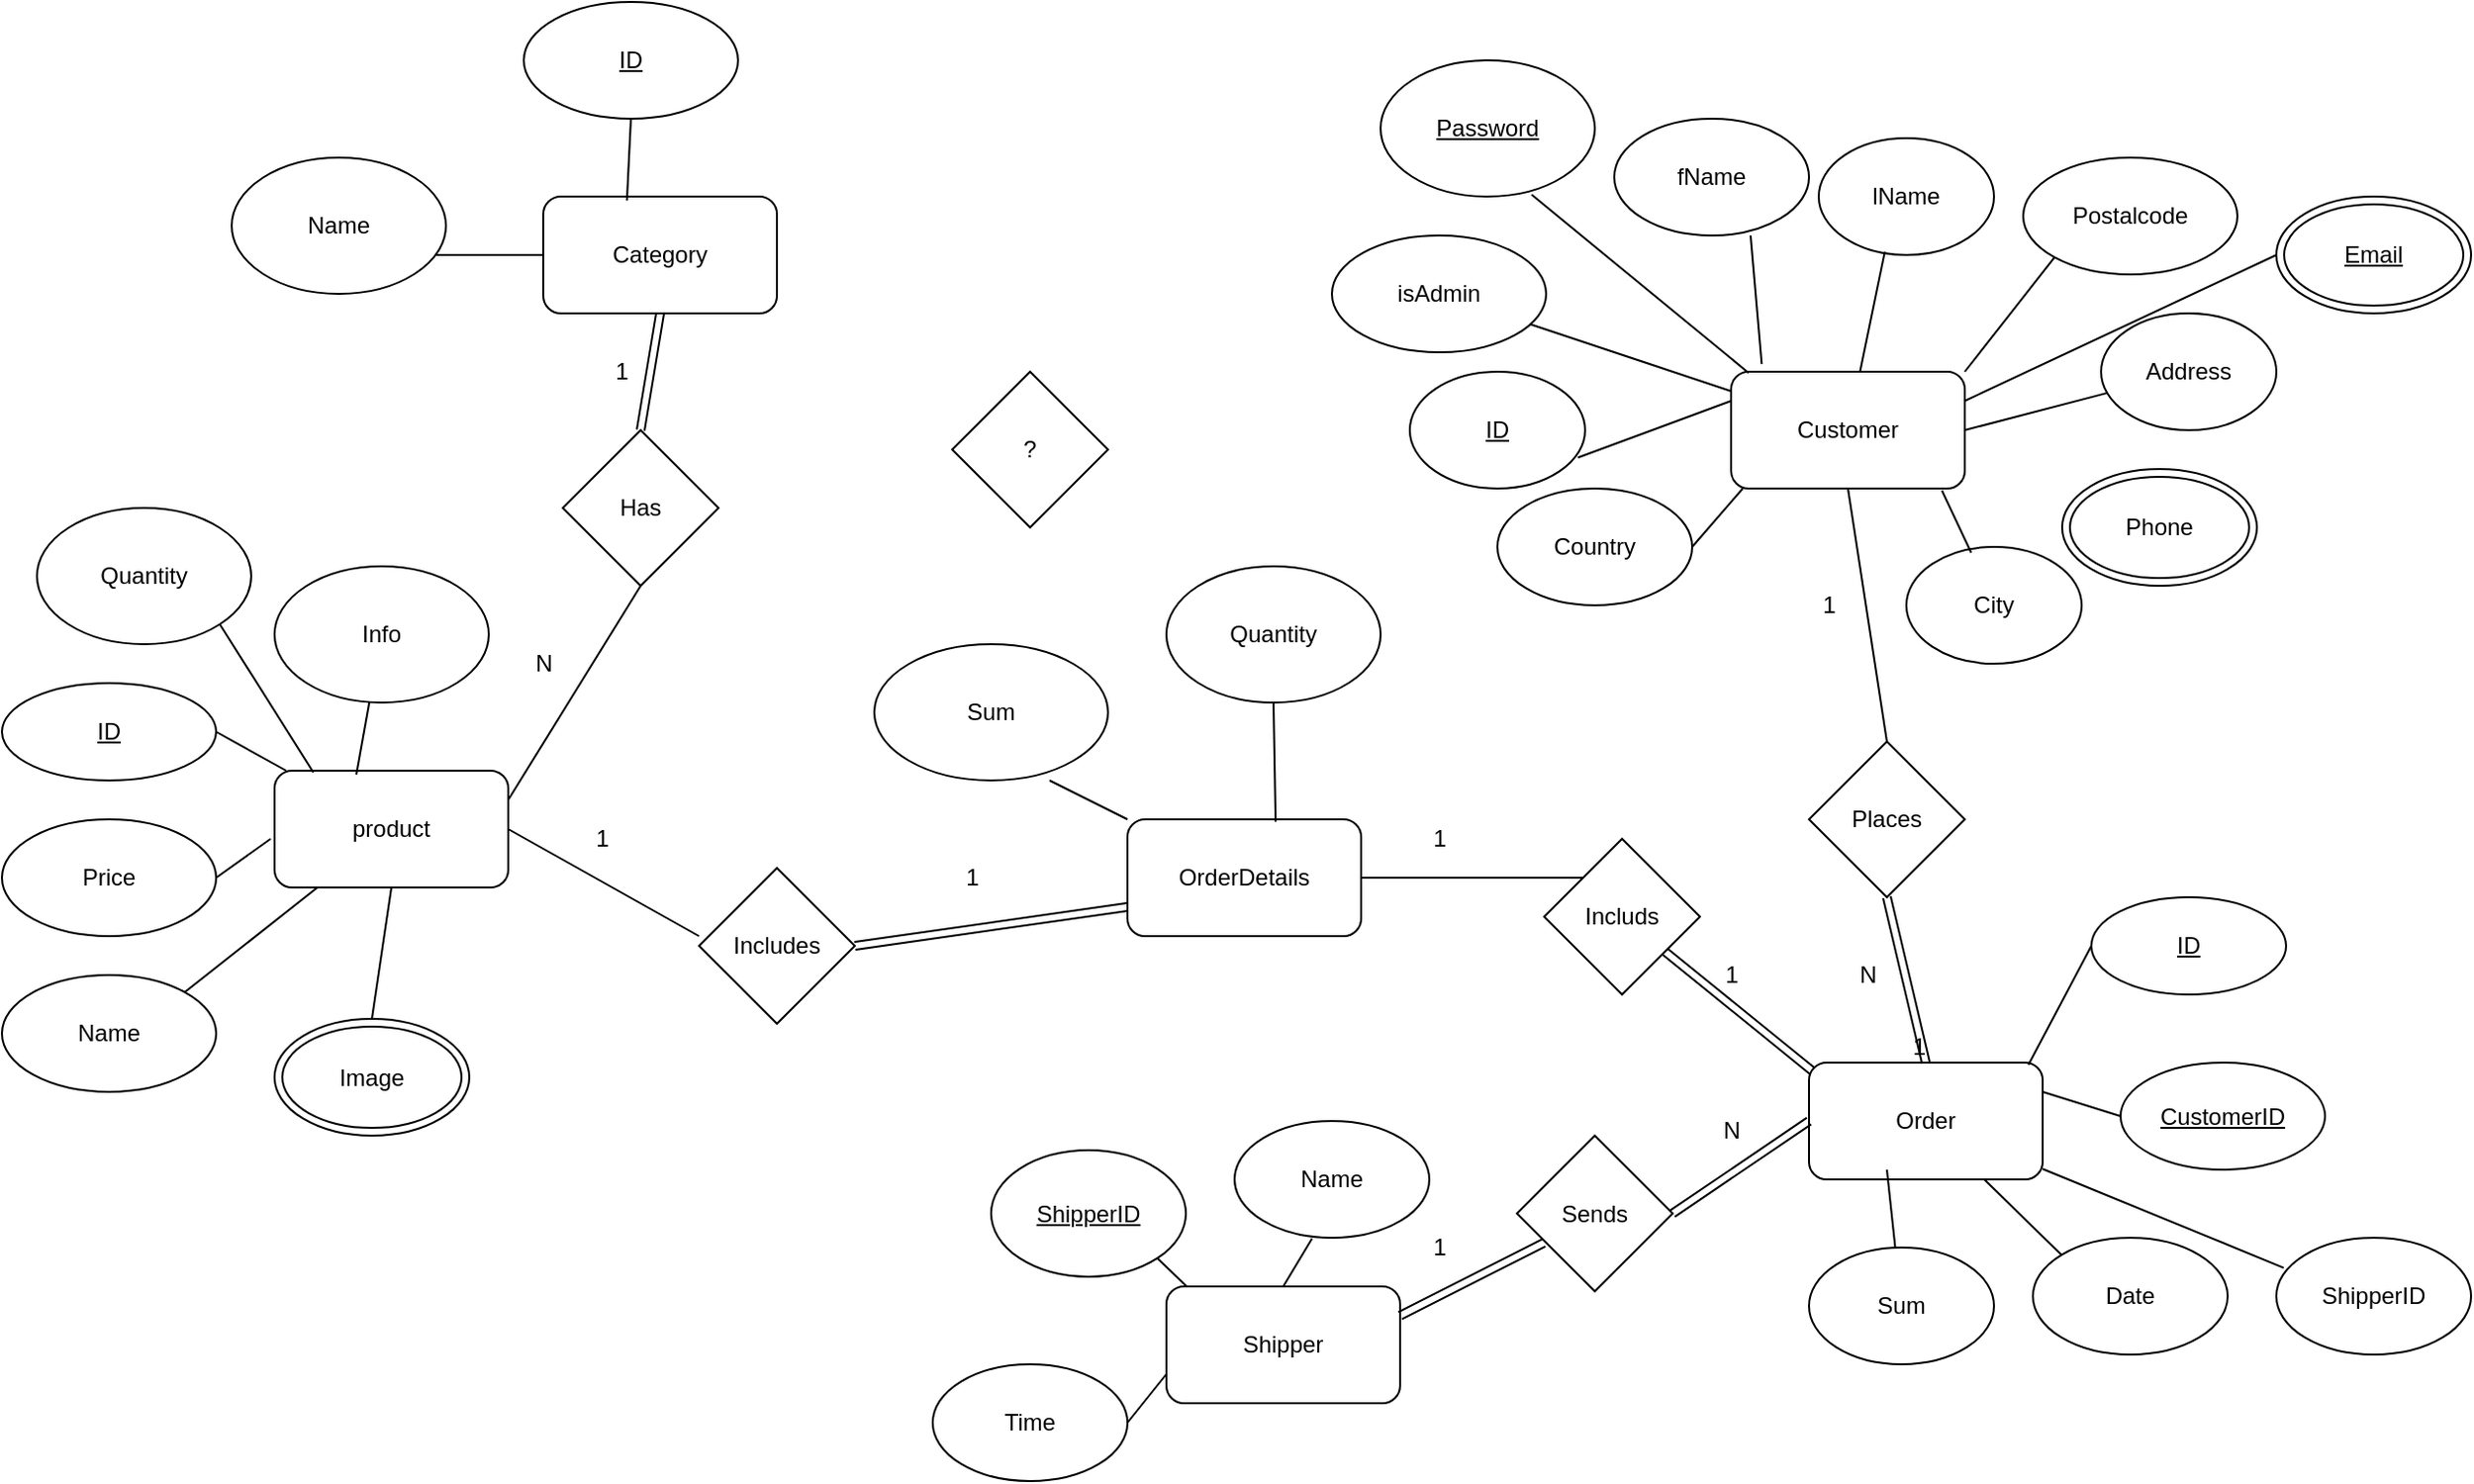 <mxfile version="16.2.7" type="github">
  <diagram id="ByXAxzWkIqk57as5XKIe" name="Page-1">
    <mxGraphModel dx="1980" dy="1853" grid="1" gridSize="10" guides="1" tooltips="1" connect="1" arrows="1" fold="1" page="1" pageScale="1" pageWidth="827" pageHeight="1169" math="0" shadow="0">
      <root>
        <mxCell id="0" />
        <mxCell id="1" parent="0" />
        <mxCell id="ebk4Mf_ng6INkvW07qAW-1" value="product" style="rounded=1;whiteSpace=wrap;html=1;" vertex="1" parent="1">
          <mxGeometry x="-238" y="345" width="120" height="60" as="geometry" />
        </mxCell>
        <mxCell id="ebk4Mf_ng6INkvW07qAW-2" value="Category" style="rounded=1;whiteSpace=wrap;html=1;" vertex="1" parent="1">
          <mxGeometry x="-100" y="50" width="120" height="60" as="geometry" />
        </mxCell>
        <mxCell id="ebk4Mf_ng6INkvW07qAW-3" value="Order" style="rounded=1;whiteSpace=wrap;html=1;" vertex="1" parent="1">
          <mxGeometry x="550" y="495" width="120" height="60" as="geometry" />
        </mxCell>
        <mxCell id="ebk4Mf_ng6INkvW07qAW-4" value="Customer" style="rounded=1;whiteSpace=wrap;html=1;" vertex="1" parent="1">
          <mxGeometry x="510" y="140" width="120" height="60" as="geometry" />
        </mxCell>
        <mxCell id="ebk4Mf_ng6INkvW07qAW-5" value="OrderDetails" style="rounded=1;whiteSpace=wrap;html=1;" vertex="1" parent="1">
          <mxGeometry x="200" y="370" width="120" height="60" as="geometry" />
        </mxCell>
        <mxCell id="ebk4Mf_ng6INkvW07qAW-6" value="&lt;u&gt;CustomerID&lt;/u&gt;" style="ellipse;whiteSpace=wrap;html=1;" vertex="1" parent="1">
          <mxGeometry x="710" y="495" width="105" height="55" as="geometry" />
        </mxCell>
        <mxCell id="ebk4Mf_ng6INkvW07qAW-7" value="&lt;u&gt;ID&lt;/u&gt;" style="ellipse;whiteSpace=wrap;html=1;" vertex="1" parent="1">
          <mxGeometry x="695" y="410" width="100" height="50" as="geometry" />
        </mxCell>
        <mxCell id="ebk4Mf_ng6INkvW07qAW-8" value="&lt;u&gt;Password&lt;/u&gt;" style="ellipse;whiteSpace=wrap;html=1;" vertex="1" parent="1">
          <mxGeometry x="330" y="-20" width="110" height="70" as="geometry" />
        </mxCell>
        <mxCell id="ebk4Mf_ng6INkvW07qAW-9" value="isAdmin" style="ellipse;whiteSpace=wrap;html=1;" vertex="1" parent="1">
          <mxGeometry x="305" y="70" width="110" height="60" as="geometry" />
        </mxCell>
        <mxCell id="ebk4Mf_ng6INkvW07qAW-10" value="Postalcode" style="ellipse;whiteSpace=wrap;html=1;" vertex="1" parent="1">
          <mxGeometry x="660" y="30" width="110" height="60" as="geometry" />
        </mxCell>
        <mxCell id="ebk4Mf_ng6INkvW07qAW-11" value="City" style="ellipse;whiteSpace=wrap;html=1;" vertex="1" parent="1">
          <mxGeometry x="600" y="230" width="90" height="60" as="geometry" />
        </mxCell>
        <mxCell id="ebk4Mf_ng6INkvW07qAW-13" value="Address" style="ellipse;whiteSpace=wrap;html=1;" vertex="1" parent="1">
          <mxGeometry x="700" y="110" width="90" height="60" as="geometry" />
        </mxCell>
        <mxCell id="ebk4Mf_ng6INkvW07qAW-14" value="Country" style="ellipse;whiteSpace=wrap;html=1;" vertex="1" parent="1">
          <mxGeometry x="390" y="200" width="100" height="60" as="geometry" />
        </mxCell>
        <mxCell id="ebk4Mf_ng6INkvW07qAW-15" value="&lt;u&gt;ID&lt;/u&gt;" style="ellipse;whiteSpace=wrap;html=1;" vertex="1" parent="1">
          <mxGeometry x="345" y="140" width="90" height="60" as="geometry" />
        </mxCell>
        <mxCell id="ebk4Mf_ng6INkvW07qAW-17" value="lName" style="ellipse;whiteSpace=wrap;html=1;" vertex="1" parent="1">
          <mxGeometry x="555" y="20" width="90" height="60" as="geometry" />
        </mxCell>
        <mxCell id="ebk4Mf_ng6INkvW07qAW-18" value="fName" style="ellipse;whiteSpace=wrap;html=1;" vertex="1" parent="1">
          <mxGeometry x="450" y="10" width="100" height="60" as="geometry" />
        </mxCell>
        <mxCell id="ebk4Mf_ng6INkvW07qAW-26" value="" style="endArrow=none;html=1;rounded=0;entryX=0;entryY=1;entryDx=0;entryDy=0;exitX=1;exitY=0;exitDx=0;exitDy=0;" edge="1" parent="1" source="ebk4Mf_ng6INkvW07qAW-4" target="ebk4Mf_ng6INkvW07qAW-10">
          <mxGeometry width="50" height="50" relative="1" as="geometry">
            <mxPoint x="370" y="330" as="sourcePoint" />
            <mxPoint x="420" y="280" as="targetPoint" />
          </mxGeometry>
        </mxCell>
        <mxCell id="ebk4Mf_ng6INkvW07qAW-28" value="Phone" style="ellipse;shape=doubleEllipse;whiteSpace=wrap;html=1;" vertex="1" parent="1">
          <mxGeometry x="680" y="190" width="100" height="60" as="geometry" />
        </mxCell>
        <mxCell id="ebk4Mf_ng6INkvW07qAW-29" value="&lt;u&gt;Email&lt;/u&gt;" style="ellipse;shape=doubleEllipse;whiteSpace=wrap;html=1;" vertex="1" parent="1">
          <mxGeometry x="790" y="50" width="100" height="60" as="geometry" />
        </mxCell>
        <mxCell id="ebk4Mf_ng6INkvW07qAW-31" value="&lt;u&gt;ShipperID&lt;/u&gt;" style="ellipse;whiteSpace=wrap;html=1;" vertex="1" parent="1">
          <mxGeometry x="130" y="540" width="100" height="65" as="geometry" />
        </mxCell>
        <mxCell id="ebk4Mf_ng6INkvW07qAW-32" value="ShipperID" style="ellipse;whiteSpace=wrap;html=1;" vertex="1" parent="1">
          <mxGeometry x="790" y="585" width="100" height="60" as="geometry" />
        </mxCell>
        <mxCell id="ebk4Mf_ng6INkvW07qAW-33" value="Sum" style="ellipse;whiteSpace=wrap;html=1;" vertex="1" parent="1">
          <mxGeometry x="550" y="590" width="95" height="60" as="geometry" />
        </mxCell>
        <mxCell id="ebk4Mf_ng6INkvW07qAW-34" value="Date" style="ellipse;whiteSpace=wrap;html=1;" vertex="1" parent="1">
          <mxGeometry x="665" y="585" width="100" height="60" as="geometry" />
        </mxCell>
        <mxCell id="ebk4Mf_ng6INkvW07qAW-35" value="" style="endArrow=none;html=1;rounded=0;entryX=0.5;entryY=1;entryDx=0;entryDy=0;exitX=0.5;exitY=0;exitDx=0;exitDy=0;" edge="1" parent="1" source="ebk4Mf_ng6INkvW07qAW-36" target="ebk4Mf_ng6INkvW07qAW-4">
          <mxGeometry width="50" height="50" relative="1" as="geometry">
            <mxPoint x="580" y="300" as="sourcePoint" />
            <mxPoint x="650" y="390" as="targetPoint" />
          </mxGeometry>
        </mxCell>
        <mxCell id="ebk4Mf_ng6INkvW07qAW-36" value="Places" style="rhombus;whiteSpace=wrap;html=1;" vertex="1" parent="1">
          <mxGeometry x="550" y="330" width="80" height="80" as="geometry" />
        </mxCell>
        <mxCell id="ebk4Mf_ng6INkvW07qAW-38" value="1" style="text;html=1;align=center;verticalAlign=middle;resizable=0;points=[];autosize=1;strokeColor=none;fillColor=none;" vertex="1" parent="1">
          <mxGeometry x="550" y="250" width="20" height="20" as="geometry" />
        </mxCell>
        <mxCell id="ebk4Mf_ng6INkvW07qAW-39" value="N" style="text;html=1;align=center;verticalAlign=middle;resizable=0;points=[];autosize=1;strokeColor=none;fillColor=none;" vertex="1" parent="1">
          <mxGeometry x="570" y="440" width="20" height="20" as="geometry" />
        </mxCell>
        <mxCell id="ebk4Mf_ng6INkvW07qAW-40" value="" style="shape=link;html=1;rounded=0;entryX=0.5;entryY=0;entryDx=0;entryDy=0;exitX=0.5;exitY=1;exitDx=0;exitDy=0;" edge="1" parent="1" source="ebk4Mf_ng6INkvW07qAW-36" target="ebk4Mf_ng6INkvW07qAW-3">
          <mxGeometry relative="1" as="geometry">
            <mxPoint x="540" y="410" as="sourcePoint" />
            <mxPoint x="700" y="410" as="targetPoint" />
          </mxGeometry>
        </mxCell>
        <mxCell id="ebk4Mf_ng6INkvW07qAW-41" value="1" style="resizable=0;html=1;align=right;verticalAlign=bottom;" connectable="0" vertex="1" parent="ebk4Mf_ng6INkvW07qAW-40">
          <mxGeometry x="1" relative="1" as="geometry" />
        </mxCell>
        <mxCell id="ebk4Mf_ng6INkvW07qAW-42" value="Shipper" style="rounded=1;whiteSpace=wrap;html=1;" vertex="1" parent="1">
          <mxGeometry x="220" y="610" width="120" height="60" as="geometry" />
        </mxCell>
        <mxCell id="ebk4Mf_ng6INkvW07qAW-43" value="Info" style="ellipse;whiteSpace=wrap;html=1;" vertex="1" parent="1">
          <mxGeometry x="-238" y="240" width="110" height="70" as="geometry" />
        </mxCell>
        <mxCell id="ebk4Mf_ng6INkvW07qAW-44" value="Quantity" style="ellipse;whiteSpace=wrap;html=1;" vertex="1" parent="1">
          <mxGeometry x="-360" y="210" width="110" height="70" as="geometry" />
        </mxCell>
        <mxCell id="ebk4Mf_ng6INkvW07qAW-45" value="Name" style="ellipse;whiteSpace=wrap;html=1;" vertex="1" parent="1">
          <mxGeometry x="-378" y="450" width="110" height="60" as="geometry" />
        </mxCell>
        <mxCell id="ebk4Mf_ng6INkvW07qAW-46" value="Price" style="ellipse;whiteSpace=wrap;html=1;" vertex="1" parent="1">
          <mxGeometry x="-378" y="370" width="110" height="60" as="geometry" />
        </mxCell>
        <mxCell id="ebk4Mf_ng6INkvW07qAW-47" value="&lt;u&gt;ID&lt;/u&gt;" style="ellipse;whiteSpace=wrap;html=1;" vertex="1" parent="1">
          <mxGeometry x="-378" y="300" width="110" height="50" as="geometry" />
        </mxCell>
        <mxCell id="ebk4Mf_ng6INkvW07qAW-48" value="Time" style="ellipse;whiteSpace=wrap;html=1;" vertex="1" parent="1">
          <mxGeometry x="100" y="650" width="100" height="60" as="geometry" />
        </mxCell>
        <mxCell id="ebk4Mf_ng6INkvW07qAW-49" value="Name" style="ellipse;whiteSpace=wrap;html=1;" vertex="1" parent="1">
          <mxGeometry x="255" y="525" width="100" height="60" as="geometry" />
        </mxCell>
        <mxCell id="ebk4Mf_ng6INkvW07qAW-50" value="" style="endArrow=none;html=1;rounded=0;entryX=0.087;entryY=0;entryDx=0;entryDy=0;entryPerimeter=0;exitX=1;exitY=1;exitDx=0;exitDy=0;" edge="1" parent="1" source="ebk4Mf_ng6INkvW07qAW-31" target="ebk4Mf_ng6INkvW07qAW-42">
          <mxGeometry relative="1" as="geometry">
            <mxPoint x="260" y="410" as="sourcePoint" />
            <mxPoint x="420" y="410" as="targetPoint" />
          </mxGeometry>
        </mxCell>
        <mxCell id="ebk4Mf_ng6INkvW07qAW-51" value="" style="endArrow=none;html=1;rounded=0;exitX=0.038;exitY=0.257;exitDx=0;exitDy=0;exitPerimeter=0;" edge="1" parent="1" source="ebk4Mf_ng6INkvW07qAW-32" target="ebk4Mf_ng6INkvW07qAW-3">
          <mxGeometry relative="1" as="geometry">
            <mxPoint x="225.628" y="605.302" as="sourcePoint" />
            <mxPoint x="240.44" y="620" as="targetPoint" />
          </mxGeometry>
        </mxCell>
        <mxCell id="ebk4Mf_ng6INkvW07qAW-52" value="Sends" style="rhombus;whiteSpace=wrap;html=1;" vertex="1" parent="1">
          <mxGeometry x="400" y="532.5" width="80" height="80" as="geometry" />
        </mxCell>
        <mxCell id="ebk4Mf_ng6INkvW07qAW-55" value="1" style="text;html=1;align=center;verticalAlign=middle;resizable=0;points=[];autosize=1;strokeColor=none;fillColor=none;" vertex="1" parent="1">
          <mxGeometry x="350" y="580" width="20" height="20" as="geometry" />
        </mxCell>
        <mxCell id="ebk4Mf_ng6INkvW07qAW-56" value="" style="shape=link;html=1;rounded=0;entryX=0;entryY=0.5;entryDx=0;entryDy=0;exitX=1;exitY=0.5;exitDx=0;exitDy=0;" edge="1" parent="1" source="ebk4Mf_ng6INkvW07qAW-52" target="ebk4Mf_ng6INkvW07qAW-3">
          <mxGeometry width="100" relative="1" as="geometry">
            <mxPoint x="460" y="410" as="sourcePoint" />
            <mxPoint x="560" y="410" as="targetPoint" />
          </mxGeometry>
        </mxCell>
        <mxCell id="ebk4Mf_ng6INkvW07qAW-57" value="" style="shape=link;html=1;rounded=0;entryX=0.172;entryY=0.689;entryDx=0;entryDy=0;exitX=1;exitY=0.25;exitDx=0;exitDy=0;entryPerimeter=0;" edge="1" parent="1" source="ebk4Mf_ng6INkvW07qAW-42" target="ebk4Mf_ng6INkvW07qAW-52">
          <mxGeometry width="100" relative="1" as="geometry">
            <mxPoint x="490" y="582.5" as="sourcePoint" />
            <mxPoint x="560" y="535" as="targetPoint" />
          </mxGeometry>
        </mxCell>
        <mxCell id="ebk4Mf_ng6INkvW07qAW-58" value="N" style="text;html=1;align=center;verticalAlign=middle;resizable=0;points=[];autosize=1;strokeColor=none;fillColor=none;" vertex="1" parent="1">
          <mxGeometry x="500" y="520" width="20" height="20" as="geometry" />
        </mxCell>
        <mxCell id="ebk4Mf_ng6INkvW07qAW-60" value="Image" style="ellipse;shape=doubleEllipse;whiteSpace=wrap;html=1;" vertex="1" parent="1">
          <mxGeometry x="-238" y="472.5" width="100" height="60" as="geometry" />
        </mxCell>
        <mxCell id="ebk4Mf_ng6INkvW07qAW-63" value="Sum" style="ellipse;whiteSpace=wrap;html=1;" vertex="1" parent="1">
          <mxGeometry x="70" y="280" width="120" height="70" as="geometry" />
        </mxCell>
        <mxCell id="ebk4Mf_ng6INkvW07qAW-64" value="Quantity" style="ellipse;whiteSpace=wrap;html=1;" vertex="1" parent="1">
          <mxGeometry x="220" y="240" width="110" height="70" as="geometry" />
        </mxCell>
        <mxCell id="ebk4Mf_ng6INkvW07qAW-65" value="Includes" style="rhombus;whiteSpace=wrap;html=1;" vertex="1" parent="1">
          <mxGeometry x="-20" y="395" width="80" height="80" as="geometry" />
        </mxCell>
        <mxCell id="ebk4Mf_ng6INkvW07qAW-66" value="Includs" style="rhombus;whiteSpace=wrap;html=1;" vertex="1" parent="1">
          <mxGeometry x="414" y="380" width="80" height="80" as="geometry" />
        </mxCell>
        <mxCell id="ebk4Mf_ng6INkvW07qAW-68" value="" style="shape=link;html=1;rounded=0;entryX=0.013;entryY=0.07;entryDx=0;entryDy=0;entryPerimeter=0;" edge="1" parent="1" source="ebk4Mf_ng6INkvW07qAW-66" target="ebk4Mf_ng6INkvW07qAW-3">
          <mxGeometry width="100" relative="1" as="geometry">
            <mxPoint x="250" y="410" as="sourcePoint" />
            <mxPoint x="550" y="490" as="targetPoint" />
          </mxGeometry>
        </mxCell>
        <mxCell id="ebk4Mf_ng6INkvW07qAW-69" value="" style="endArrow=none;html=1;rounded=0;entryX=0;entryY=0;entryDx=0;entryDy=0;exitX=1;exitY=0.5;exitDx=0;exitDy=0;" edge="1" parent="1" source="ebk4Mf_ng6INkvW07qAW-5" target="ebk4Mf_ng6INkvW07qAW-66">
          <mxGeometry width="50" height="50" relative="1" as="geometry">
            <mxPoint x="280" y="430" as="sourcePoint" />
            <mxPoint x="330" y="380" as="targetPoint" />
          </mxGeometry>
        </mxCell>
        <mxCell id="ebk4Mf_ng6INkvW07qAW-70" value="1" style="text;html=1;align=center;verticalAlign=middle;resizable=0;points=[];autosize=1;strokeColor=none;fillColor=none;" vertex="1" parent="1">
          <mxGeometry x="500" y="440" width="20" height="20" as="geometry" />
        </mxCell>
        <mxCell id="ebk4Mf_ng6INkvW07qAW-71" value="1" style="text;html=1;align=center;verticalAlign=middle;resizable=0;points=[];autosize=1;strokeColor=none;fillColor=none;" vertex="1" parent="1">
          <mxGeometry x="350" y="370" width="20" height="20" as="geometry" />
        </mxCell>
        <mxCell id="ebk4Mf_ng6INkvW07qAW-73" value="1" style="text;html=1;align=center;verticalAlign=middle;resizable=0;points=[];autosize=1;strokeColor=none;fillColor=none;" vertex="1" parent="1">
          <mxGeometry x="110" y="390" width="20" height="20" as="geometry" />
        </mxCell>
        <mxCell id="ebk4Mf_ng6INkvW07qAW-75" value="" style="endArrow=none;html=1;rounded=0;entryX=1;entryY=0.5;entryDx=0;entryDy=0;" edge="1" parent="1" target="ebk4Mf_ng6INkvW07qAW-1">
          <mxGeometry width="50" height="50" relative="1" as="geometry">
            <mxPoint x="-20" y="430" as="sourcePoint" />
            <mxPoint x="30" y="380" as="targetPoint" />
          </mxGeometry>
        </mxCell>
        <mxCell id="ebk4Mf_ng6INkvW07qAW-76" value="1" style="text;html=1;align=center;verticalAlign=middle;resizable=0;points=[];autosize=1;strokeColor=none;fillColor=none;" vertex="1" parent="1">
          <mxGeometry x="-80" y="370" width="20" height="20" as="geometry" />
        </mxCell>
        <mxCell id="ebk4Mf_ng6INkvW07qAW-77" value="" style="shape=link;html=1;rounded=0;entryX=0;entryY=0.75;entryDx=0;entryDy=0;exitX=1;exitY=0.5;exitDx=0;exitDy=0;" edge="1" parent="1" source="ebk4Mf_ng6INkvW07qAW-65" target="ebk4Mf_ng6INkvW07qAW-5">
          <mxGeometry width="100" relative="1" as="geometry">
            <mxPoint x="-50" y="410" as="sourcePoint" />
            <mxPoint x="50" y="410" as="targetPoint" />
          </mxGeometry>
        </mxCell>
        <mxCell id="ebk4Mf_ng6INkvW07qAW-78" value="Name" style="ellipse;whiteSpace=wrap;html=1;" vertex="1" parent="1">
          <mxGeometry x="-260" y="30" width="110" height="70" as="geometry" />
        </mxCell>
        <mxCell id="ebk4Mf_ng6INkvW07qAW-79" value="&lt;u&gt;ID&lt;/u&gt;" style="ellipse;whiteSpace=wrap;html=1;" vertex="1" parent="1">
          <mxGeometry x="-110" y="-50" width="110" height="60" as="geometry" />
        </mxCell>
        <mxCell id="ebk4Mf_ng6INkvW07qAW-81" value="Has" style="rhombus;whiteSpace=wrap;html=1;" vertex="1" parent="1">
          <mxGeometry x="-90" y="170" width="80" height="80" as="geometry" />
        </mxCell>
        <mxCell id="ebk4Mf_ng6INkvW07qAW-82" value="" style="endArrow=none;html=1;rounded=0;exitX=1;exitY=1;exitDx=0;exitDy=0;entryX=0.166;entryY=0.014;entryDx=0;entryDy=0;entryPerimeter=0;" edge="1" parent="1" source="ebk4Mf_ng6INkvW07qAW-44" target="ebk4Mf_ng6INkvW07qAW-1">
          <mxGeometry width="50" height="50" relative="1" as="geometry">
            <mxPoint x="-120" y="230" as="sourcePoint" />
            <mxPoint x="-220" y="340" as="targetPoint" />
          </mxGeometry>
        </mxCell>
        <mxCell id="ebk4Mf_ng6INkvW07qAW-83" value="" style="endArrow=none;html=1;rounded=0;exitX=1;exitY=0.5;exitDx=0;exitDy=0;" edge="1" parent="1" source="ebk4Mf_ng6INkvW07qAW-47" target="ebk4Mf_ng6INkvW07qAW-1">
          <mxGeometry width="50" height="50" relative="1" as="geometry">
            <mxPoint x="-120" y="230" as="sourcePoint" />
            <mxPoint x="-230" y="340" as="targetPoint" />
          </mxGeometry>
        </mxCell>
        <mxCell id="ebk4Mf_ng6INkvW07qAW-84" value="" style="endArrow=none;html=1;rounded=0;exitX=0.35;exitY=0.033;exitDx=0;exitDy=0;exitPerimeter=0;" edge="1" parent="1" source="ebk4Mf_ng6INkvW07qAW-1" target="ebk4Mf_ng6INkvW07qAW-43">
          <mxGeometry width="50" height="50" relative="1" as="geometry">
            <mxPoint x="-120" y="230" as="sourcePoint" />
            <mxPoint x="-70" y="180" as="targetPoint" />
          </mxGeometry>
        </mxCell>
        <mxCell id="ebk4Mf_ng6INkvW07qAW-85" value="" style="endArrow=none;html=1;rounded=0;entryX=0;entryY=0.5;entryDx=0;entryDy=0;exitX=0.955;exitY=0.714;exitDx=0;exitDy=0;exitPerimeter=0;" edge="1" parent="1" source="ebk4Mf_ng6INkvW07qAW-78" target="ebk4Mf_ng6INkvW07qAW-2">
          <mxGeometry width="50" height="50" relative="1" as="geometry">
            <mxPoint x="-140" y="80" as="sourcePoint" />
            <mxPoint x="-70" y="180" as="targetPoint" />
          </mxGeometry>
        </mxCell>
        <mxCell id="ebk4Mf_ng6INkvW07qAW-86" value="" style="endArrow=none;html=1;rounded=0;entryX=0.5;entryY=1;entryDx=0;entryDy=0;exitX=0.358;exitY=0.033;exitDx=0;exitDy=0;exitPerimeter=0;" edge="1" parent="1" source="ebk4Mf_ng6INkvW07qAW-2" target="ebk4Mf_ng6INkvW07qAW-79">
          <mxGeometry width="50" height="50" relative="1" as="geometry">
            <mxPoint x="-120" y="230" as="sourcePoint" />
            <mxPoint x="-70" y="180" as="targetPoint" />
          </mxGeometry>
        </mxCell>
        <mxCell id="ebk4Mf_ng6INkvW07qAW-87" value="" style="endArrow=none;html=1;rounded=0;entryX=0.5;entryY=1;entryDx=0;entryDy=0;exitX=1;exitY=0.25;exitDx=0;exitDy=0;" edge="1" parent="1" source="ebk4Mf_ng6INkvW07qAW-1" target="ebk4Mf_ng6INkvW07qAW-81">
          <mxGeometry width="50" height="50" relative="1" as="geometry">
            <mxPoint x="-120" y="230" as="sourcePoint" />
            <mxPoint x="-70" y="180" as="targetPoint" />
          </mxGeometry>
        </mxCell>
        <mxCell id="ebk4Mf_ng6INkvW07qAW-89" value="" style="endArrow=none;html=1;rounded=0;exitX=1;exitY=0;exitDx=0;exitDy=0;" edge="1" parent="1" source="ebk4Mf_ng6INkvW07qAW-45" target="ebk4Mf_ng6INkvW07qAW-1">
          <mxGeometry width="50" height="50" relative="1" as="geometry">
            <mxPoint x="-120" y="230" as="sourcePoint" />
            <mxPoint x="-70" y="180" as="targetPoint" />
          </mxGeometry>
        </mxCell>
        <mxCell id="ebk4Mf_ng6INkvW07qAW-90" value="" style="endArrow=none;html=1;fontFamily=Helvetica;fontSize=11;fontColor=rgb(0, 0, 0);align=center;strokeColor=rgb(0, 0, 0);exitX=1;exitY=0.5;exitDx=0;exitDy=0;" edge="1" parent="1" source="ebk4Mf_ng6INkvW07qAW-46">
          <mxGeometry width="50" height="50" relative="1" as="geometry">
            <mxPoint x="-120" y="230" as="sourcePoint" />
            <mxPoint x="-240" y="380" as="targetPoint" />
          </mxGeometry>
        </mxCell>
        <mxCell id="ebk4Mf_ng6INkvW07qAW-91" value="" style="shape=link;html=1;rounded=0;entryX=0.5;entryY=1;entryDx=0;entryDy=0;exitX=0.5;exitY=0;exitDx=0;exitDy=0;" edge="1" parent="1" source="ebk4Mf_ng6INkvW07qAW-81" target="ebk4Mf_ng6INkvW07qAW-2">
          <mxGeometry width="100" relative="1" as="geometry">
            <mxPoint x="-150" y="210" as="sourcePoint" />
            <mxPoint x="-50" y="210" as="targetPoint" />
          </mxGeometry>
        </mxCell>
        <mxCell id="ebk4Mf_ng6INkvW07qAW-92" value="1" style="text;html=1;align=center;verticalAlign=middle;resizable=0;points=[];autosize=1;strokeColor=none;fillColor=none;" vertex="1" parent="1">
          <mxGeometry x="-70" y="130" width="20" height="20" as="geometry" />
        </mxCell>
        <mxCell id="ebk4Mf_ng6INkvW07qAW-93" value="N" style="text;html=1;align=center;verticalAlign=middle;resizable=0;points=[];autosize=1;strokeColor=none;fillColor=none;" vertex="1" parent="1">
          <mxGeometry x="-110" y="280" width="20" height="20" as="geometry" />
        </mxCell>
        <mxCell id="ebk4Mf_ng6INkvW07qAW-94" value="" style="endArrow=none;html=1;rounded=0;exitX=1;exitY=0.5;exitDx=0;exitDy=0;" edge="1" parent="1" source="ebk4Mf_ng6INkvW07qAW-14">
          <mxGeometry width="50" height="50" relative="1" as="geometry">
            <mxPoint x="496" y="220" as="sourcePoint" />
            <mxPoint x="516" y="200" as="targetPoint" />
          </mxGeometry>
        </mxCell>
        <mxCell id="ebk4Mf_ng6INkvW07qAW-95" value="" style="endArrow=none;html=1;rounded=0;entryX=1;entryY=0.5;entryDx=0;entryDy=0;" edge="1" parent="1" source="ebk4Mf_ng6INkvW07qAW-13" target="ebk4Mf_ng6INkvW07qAW-4">
          <mxGeometry width="50" height="50" relative="1" as="geometry">
            <mxPoint x="540" y="280" as="sourcePoint" />
            <mxPoint x="590" y="230" as="targetPoint" />
          </mxGeometry>
        </mxCell>
        <mxCell id="ebk4Mf_ng6INkvW07qAW-96" value="" style="endArrow=none;html=1;rounded=0;entryX=0.902;entryY=1.017;entryDx=0;entryDy=0;entryPerimeter=0;exitX=0.37;exitY=0.05;exitDx=0;exitDy=0;exitPerimeter=0;" edge="1" parent="1" source="ebk4Mf_ng6INkvW07qAW-11" target="ebk4Mf_ng6INkvW07qAW-4">
          <mxGeometry width="50" height="50" relative="1" as="geometry">
            <mxPoint x="540" y="280" as="sourcePoint" />
            <mxPoint x="590" y="230" as="targetPoint" />
          </mxGeometry>
        </mxCell>
        <mxCell id="ebk4Mf_ng6INkvW07qAW-97" value="?" style="rhombus;whiteSpace=wrap;html=1;" vertex="1" parent="1">
          <mxGeometry x="110" y="140" width="80" height="80" as="geometry" />
        </mxCell>
        <mxCell id="ebk4Mf_ng6INkvW07qAW-98" value="" style="endArrow=none;html=1;rounded=0;entryX=0.634;entryY=0.02;entryDx=0;entryDy=0;entryPerimeter=0;exitX=0.5;exitY=1;exitDx=0;exitDy=0;" edge="1" parent="1" source="ebk4Mf_ng6INkvW07qAW-64" target="ebk4Mf_ng6INkvW07qAW-5">
          <mxGeometry width="50" height="50" relative="1" as="geometry">
            <mxPoint x="40" y="270" as="sourcePoint" />
            <mxPoint x="90" y="220" as="targetPoint" />
          </mxGeometry>
        </mxCell>
        <mxCell id="ebk4Mf_ng6INkvW07qAW-99" value="" style="endArrow=none;html=1;rounded=0;entryX=0;entryY=0;entryDx=0;entryDy=0;" edge="1" parent="1" target="ebk4Mf_ng6INkvW07qAW-5">
          <mxGeometry width="50" height="50" relative="1" as="geometry">
            <mxPoint x="160" y="350" as="sourcePoint" />
            <mxPoint x="90" y="220" as="targetPoint" />
          </mxGeometry>
        </mxCell>
        <mxCell id="ebk4Mf_ng6INkvW07qAW-100" value="" style="endArrow=none;html=1;rounded=0;exitX=0.5;exitY=0;exitDx=0;exitDy=0;entryX=0.5;entryY=1;entryDx=0;entryDy=0;" edge="1" parent="1" source="ebk4Mf_ng6INkvW07qAW-60" target="ebk4Mf_ng6INkvW07qAW-1">
          <mxGeometry width="50" height="50" relative="1" as="geometry">
            <mxPoint x="40" y="270" as="sourcePoint" />
            <mxPoint x="90" y="220" as="targetPoint" />
          </mxGeometry>
        </mxCell>
        <mxCell id="ebk4Mf_ng6INkvW07qAW-101" value="" style="endArrow=none;html=1;rounded=0;entryX=0;entryY=0.75;entryDx=0;entryDy=0;exitX=1;exitY=0.5;exitDx=0;exitDy=0;" edge="1" parent="1" source="ebk4Mf_ng6INkvW07qAW-48" target="ebk4Mf_ng6INkvW07qAW-42">
          <mxGeometry width="50" height="50" relative="1" as="geometry">
            <mxPoint x="40" y="400" as="sourcePoint" />
            <mxPoint x="90" y="350" as="targetPoint" />
          </mxGeometry>
        </mxCell>
        <mxCell id="ebk4Mf_ng6INkvW07qAW-102" value="" style="endArrow=none;html=1;rounded=0;entryX=0.5;entryY=0;entryDx=0;entryDy=0;exitX=0.398;exitY=1.007;exitDx=0;exitDy=0;exitPerimeter=0;" edge="1" parent="1" source="ebk4Mf_ng6INkvW07qAW-49" target="ebk4Mf_ng6INkvW07qAW-42">
          <mxGeometry width="50" height="50" relative="1" as="geometry">
            <mxPoint x="40" y="400" as="sourcePoint" />
            <mxPoint x="90" y="350" as="targetPoint" />
          </mxGeometry>
        </mxCell>
        <mxCell id="ebk4Mf_ng6INkvW07qAW-104" value="" style="endArrow=none;html=1;rounded=0;exitX=0.705;exitY=0.986;exitDx=0;exitDy=0;exitPerimeter=0;entryX=0.075;entryY=0.01;entryDx=0;entryDy=0;entryPerimeter=0;" edge="1" parent="1" source="ebk4Mf_ng6INkvW07qAW-8" target="ebk4Mf_ng6INkvW07qAW-4">
          <mxGeometry width="50" height="50" relative="1" as="geometry">
            <mxPoint x="490" y="280" as="sourcePoint" />
            <mxPoint x="510" y="140" as="targetPoint" />
          </mxGeometry>
        </mxCell>
        <mxCell id="ebk4Mf_ng6INkvW07qAW-105" value="" style="endArrow=none;html=1;rounded=0;exitX=0;exitY=0;exitDx=0;exitDy=0;entryX=0.75;entryY=1;entryDx=0;entryDy=0;" edge="1" parent="1" source="ebk4Mf_ng6INkvW07qAW-34" target="ebk4Mf_ng6INkvW07qAW-3">
          <mxGeometry width="50" height="50" relative="1" as="geometry">
            <mxPoint x="490" y="280" as="sourcePoint" />
            <mxPoint x="540" y="230" as="targetPoint" />
          </mxGeometry>
        </mxCell>
        <mxCell id="ebk4Mf_ng6INkvW07qAW-106" value="" style="endArrow=none;html=1;rounded=0;" edge="1" parent="1" source="ebk4Mf_ng6INkvW07qAW-33">
          <mxGeometry width="50" height="50" relative="1" as="geometry">
            <mxPoint x="490" y="280" as="sourcePoint" />
            <mxPoint x="590" y="550" as="targetPoint" />
          </mxGeometry>
        </mxCell>
        <mxCell id="ebk4Mf_ng6INkvW07qAW-107" value="" style="endArrow=none;html=1;rounded=0;entryX=0;entryY=0.5;entryDx=0;entryDy=0;exitX=1;exitY=0.25;exitDx=0;exitDy=0;" edge="1" parent="1" source="ebk4Mf_ng6INkvW07qAW-3" target="ebk4Mf_ng6INkvW07qAW-6">
          <mxGeometry width="50" height="50" relative="1" as="geometry">
            <mxPoint x="490" y="280" as="sourcePoint" />
            <mxPoint x="540" y="230" as="targetPoint" />
          </mxGeometry>
        </mxCell>
        <mxCell id="ebk4Mf_ng6INkvW07qAW-108" value="" style="endArrow=none;html=1;rounded=0;entryX=0;entryY=0.5;entryDx=0;entryDy=0;exitX=0.939;exitY=0.019;exitDx=0;exitDy=0;exitPerimeter=0;" edge="1" parent="1" source="ebk4Mf_ng6INkvW07qAW-3" target="ebk4Mf_ng6INkvW07qAW-7">
          <mxGeometry width="50" height="50" relative="1" as="geometry">
            <mxPoint x="490" y="280" as="sourcePoint" />
            <mxPoint x="540" y="230" as="targetPoint" />
          </mxGeometry>
        </mxCell>
        <mxCell id="ebk4Mf_ng6INkvW07qAW-109" value="" style="endArrow=none;html=1;rounded=0;entryX=0;entryY=0.5;entryDx=0;entryDy=0;exitX=1;exitY=0.25;exitDx=0;exitDy=0;" edge="1" parent="1" source="ebk4Mf_ng6INkvW07qAW-4" target="ebk4Mf_ng6INkvW07qAW-29">
          <mxGeometry width="50" height="50" relative="1" as="geometry">
            <mxPoint x="770" y="62" as="sourcePoint" />
            <mxPoint x="791.6" y="51.9" as="targetPoint" />
          </mxGeometry>
        </mxCell>
        <mxCell id="ebk4Mf_ng6INkvW07qAW-110" value="" style="endArrow=none;html=1;rounded=0;" edge="1" parent="1" source="ebk4Mf_ng6INkvW07qAW-9" target="ebk4Mf_ng6INkvW07qAW-4">
          <mxGeometry width="50" height="50" relative="1" as="geometry">
            <mxPoint x="490" y="280" as="sourcePoint" />
            <mxPoint x="540" y="230" as="targetPoint" />
          </mxGeometry>
        </mxCell>
        <mxCell id="ebk4Mf_ng6INkvW07qAW-111" value="" style="endArrow=none;html=1;rounded=0;entryX=0.377;entryY=0.972;entryDx=0;entryDy=0;entryPerimeter=0;" edge="1" parent="1" source="ebk4Mf_ng6INkvW07qAW-4" target="ebk4Mf_ng6INkvW07qAW-17">
          <mxGeometry width="50" height="50" relative="1" as="geometry">
            <mxPoint x="570" y="130" as="sourcePoint" />
            <mxPoint x="540" y="230" as="targetPoint" />
          </mxGeometry>
        </mxCell>
        <mxCell id="ebk4Mf_ng6INkvW07qAW-112" value="" style="endArrow=none;html=1;rounded=0;exitX=0.131;exitY=-0.065;exitDx=0;exitDy=0;exitPerimeter=0;" edge="1" parent="1" source="ebk4Mf_ng6INkvW07qAW-4">
          <mxGeometry width="50" height="50" relative="1" as="geometry">
            <mxPoint x="470" y="120" as="sourcePoint" />
            <mxPoint x="520" y="70" as="targetPoint" />
          </mxGeometry>
        </mxCell>
        <mxCell id="ebk4Mf_ng6INkvW07qAW-113" value="" style="endArrow=none;html=1;rounded=0;entryX=0;entryY=0.25;entryDx=0;entryDy=0;exitX=0.959;exitY=0.735;exitDx=0;exitDy=0;exitPerimeter=0;" edge="1" parent="1" source="ebk4Mf_ng6INkvW07qAW-15" target="ebk4Mf_ng6INkvW07qAW-4">
          <mxGeometry width="50" height="50" relative="1" as="geometry">
            <mxPoint x="450" y="140" as="sourcePoint" />
            <mxPoint x="540" y="230" as="targetPoint" />
          </mxGeometry>
        </mxCell>
      </root>
    </mxGraphModel>
  </diagram>
</mxfile>
